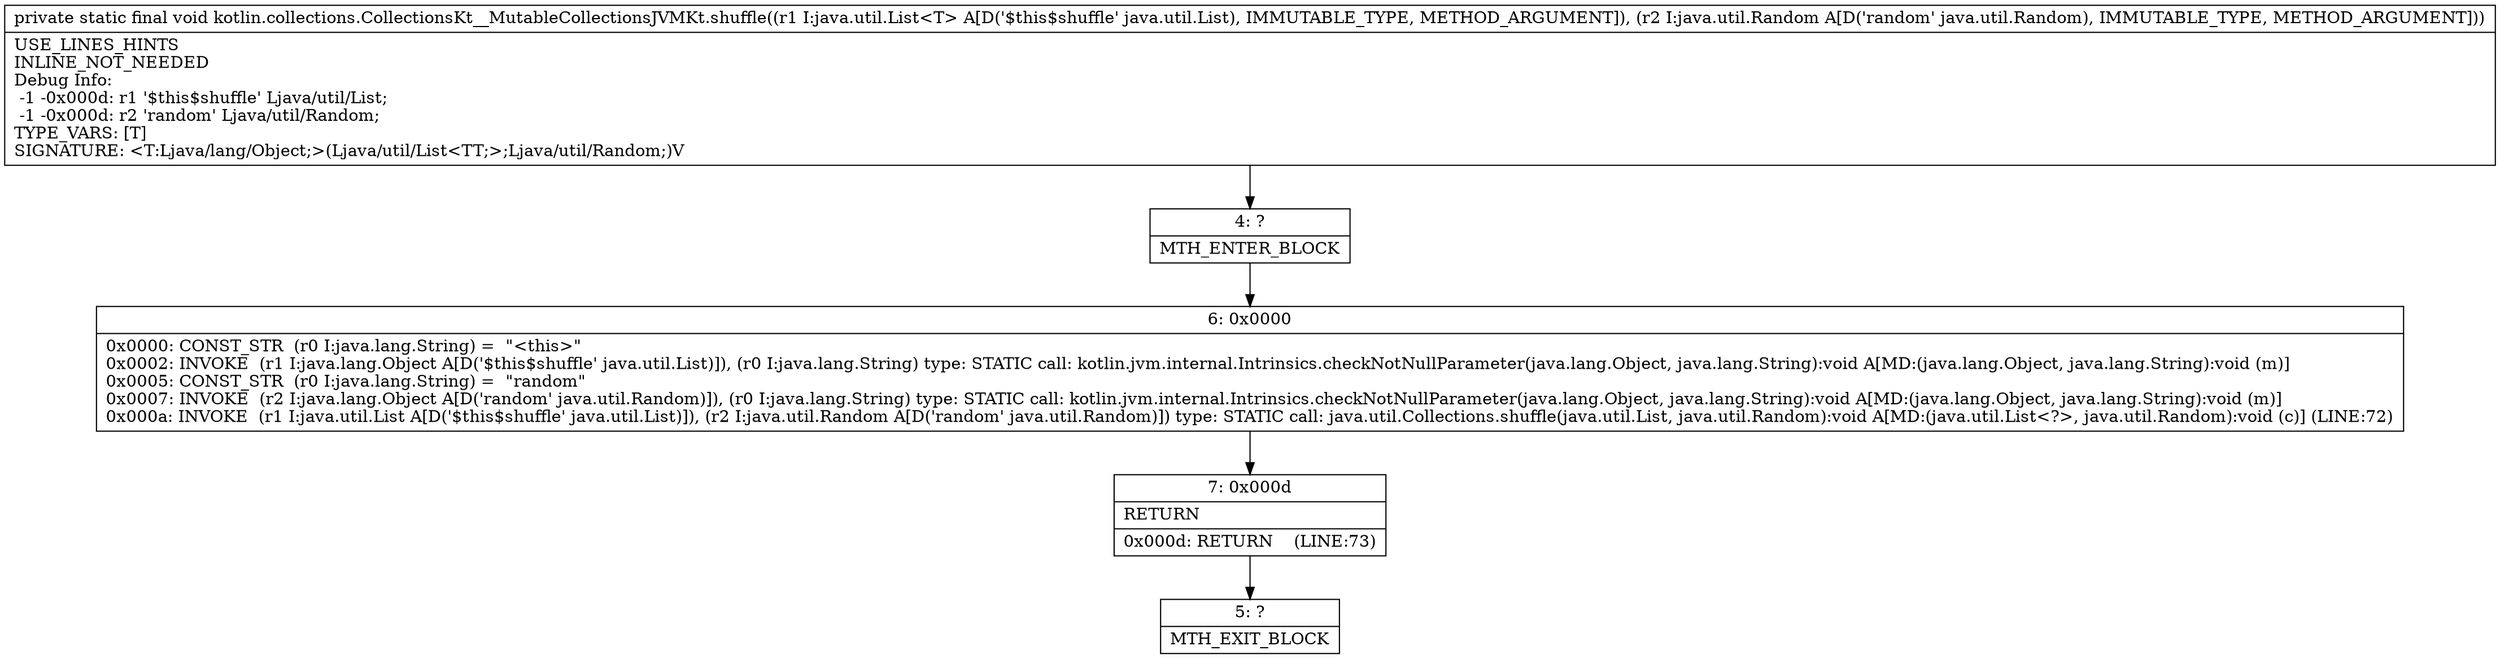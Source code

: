 digraph "CFG forkotlin.collections.CollectionsKt__MutableCollectionsJVMKt.shuffle(Ljava\/util\/List;Ljava\/util\/Random;)V" {
Node_4 [shape=record,label="{4\:\ ?|MTH_ENTER_BLOCK\l}"];
Node_6 [shape=record,label="{6\:\ 0x0000|0x0000: CONST_STR  (r0 I:java.lang.String) =  \"\<this\>\" \l0x0002: INVOKE  (r1 I:java.lang.Object A[D('$this$shuffle' java.util.List)]), (r0 I:java.lang.String) type: STATIC call: kotlin.jvm.internal.Intrinsics.checkNotNullParameter(java.lang.Object, java.lang.String):void A[MD:(java.lang.Object, java.lang.String):void (m)]\l0x0005: CONST_STR  (r0 I:java.lang.String) =  \"random\" \l0x0007: INVOKE  (r2 I:java.lang.Object A[D('random' java.util.Random)]), (r0 I:java.lang.String) type: STATIC call: kotlin.jvm.internal.Intrinsics.checkNotNullParameter(java.lang.Object, java.lang.String):void A[MD:(java.lang.Object, java.lang.String):void (m)]\l0x000a: INVOKE  (r1 I:java.util.List A[D('$this$shuffle' java.util.List)]), (r2 I:java.util.Random A[D('random' java.util.Random)]) type: STATIC call: java.util.Collections.shuffle(java.util.List, java.util.Random):void A[MD:(java.util.List\<?\>, java.util.Random):void (c)] (LINE:72)\l}"];
Node_7 [shape=record,label="{7\:\ 0x000d|RETURN\l|0x000d: RETURN    (LINE:73)\l}"];
Node_5 [shape=record,label="{5\:\ ?|MTH_EXIT_BLOCK\l}"];
MethodNode[shape=record,label="{private static final void kotlin.collections.CollectionsKt__MutableCollectionsJVMKt.shuffle((r1 I:java.util.List\<T\> A[D('$this$shuffle' java.util.List), IMMUTABLE_TYPE, METHOD_ARGUMENT]), (r2 I:java.util.Random A[D('random' java.util.Random), IMMUTABLE_TYPE, METHOD_ARGUMENT]))  | USE_LINES_HINTS\lINLINE_NOT_NEEDED\lDebug Info:\l  \-1 \-0x000d: r1 '$this$shuffle' Ljava\/util\/List;\l  \-1 \-0x000d: r2 'random' Ljava\/util\/Random;\lTYPE_VARS: [T]\lSIGNATURE: \<T:Ljava\/lang\/Object;\>(Ljava\/util\/List\<TT;\>;Ljava\/util\/Random;)V\l}"];
MethodNode -> Node_4;Node_4 -> Node_6;
Node_6 -> Node_7;
Node_7 -> Node_5;
}

